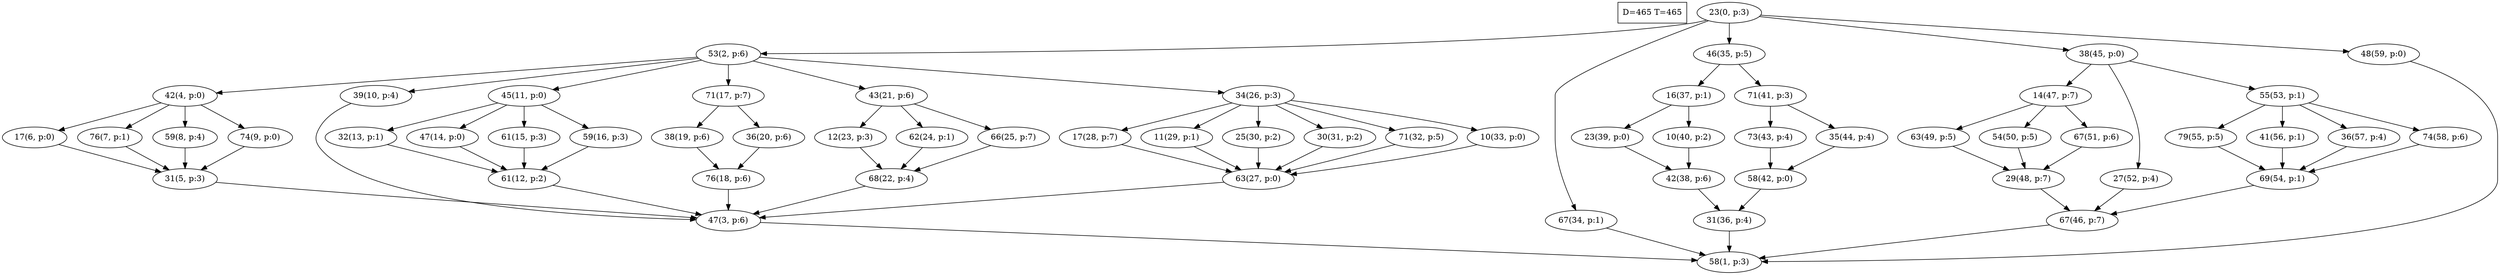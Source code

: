 digraph Task {
i [shape=box, label="D=465 T=465"]; 
0 [label="23(0, p:3)"];
1 [label="58(1, p:3)"];
2 [label="53(2, p:6)"];
3 [label="47(3, p:6)"];
4 [label="42(4, p:0)"];
5 [label="31(5, p:3)"];
6 [label="17(6, p:0)"];
7 [label="76(7, p:1)"];
8 [label="59(8, p:4)"];
9 [label="74(9, p:0)"];
10 [label="39(10, p:4)"];
11 [label="45(11, p:0)"];
12 [label="61(12, p:2)"];
13 [label="32(13, p:1)"];
14 [label="47(14, p:0)"];
15 [label="61(15, p:3)"];
16 [label="59(16, p:3)"];
17 [label="71(17, p:7)"];
18 [label="76(18, p:6)"];
19 [label="38(19, p:6)"];
20 [label="36(20, p:6)"];
21 [label="43(21, p:6)"];
22 [label="68(22, p:4)"];
23 [label="12(23, p:3)"];
24 [label="62(24, p:1)"];
25 [label="66(25, p:7)"];
26 [label="34(26, p:3)"];
27 [label="63(27, p:0)"];
28 [label="17(28, p:7)"];
29 [label="11(29, p:1)"];
30 [label="25(30, p:2)"];
31 [label="30(31, p:2)"];
32 [label="71(32, p:5)"];
33 [label="10(33, p:0)"];
34 [label="67(34, p:1)"];
35 [label="46(35, p:5)"];
36 [label="31(36, p:4)"];
37 [label="16(37, p:1)"];
38 [label="42(38, p:6)"];
39 [label="23(39, p:0)"];
40 [label="10(40, p:2)"];
41 [label="71(41, p:3)"];
42 [label="58(42, p:0)"];
43 [label="73(43, p:4)"];
44 [label="35(44, p:4)"];
45 [label="38(45, p:0)"];
46 [label="67(46, p:7)"];
47 [label="14(47, p:7)"];
48 [label="29(48, p:7)"];
49 [label="63(49, p:5)"];
50 [label="54(50, p:5)"];
51 [label="67(51, p:6)"];
52 [label="27(52, p:4)"];
53 [label="55(53, p:1)"];
54 [label="69(54, p:1)"];
55 [label="79(55, p:5)"];
56 [label="41(56, p:1)"];
57 [label="36(57, p:4)"];
58 [label="74(58, p:6)"];
59 [label="48(59, p:0)"];
0 -> 2;
0 -> 34;
0 -> 35;
0 -> 45;
0 -> 59;
2 -> 4;
2 -> 10;
2 -> 11;
2 -> 17;
2 -> 21;
2 -> 26;
3 -> 1;
4 -> 6;
4 -> 7;
4 -> 8;
4 -> 9;
5 -> 3;
6 -> 5;
7 -> 5;
8 -> 5;
9 -> 5;
10 -> 3;
11 -> 13;
11 -> 14;
11 -> 15;
11 -> 16;
12 -> 3;
13 -> 12;
14 -> 12;
15 -> 12;
16 -> 12;
17 -> 19;
17 -> 20;
18 -> 3;
19 -> 18;
20 -> 18;
21 -> 23;
21 -> 24;
21 -> 25;
22 -> 3;
23 -> 22;
24 -> 22;
25 -> 22;
26 -> 28;
26 -> 29;
26 -> 30;
26 -> 31;
26 -> 32;
26 -> 33;
27 -> 3;
28 -> 27;
29 -> 27;
30 -> 27;
31 -> 27;
32 -> 27;
33 -> 27;
34 -> 1;
35 -> 37;
35 -> 41;
36 -> 1;
37 -> 39;
37 -> 40;
38 -> 36;
39 -> 38;
40 -> 38;
41 -> 43;
41 -> 44;
42 -> 36;
43 -> 42;
44 -> 42;
45 -> 47;
45 -> 52;
45 -> 53;
46 -> 1;
47 -> 49;
47 -> 50;
47 -> 51;
48 -> 46;
49 -> 48;
50 -> 48;
51 -> 48;
52 -> 46;
53 -> 55;
53 -> 56;
53 -> 57;
53 -> 58;
54 -> 46;
55 -> 54;
56 -> 54;
57 -> 54;
58 -> 54;
59 -> 1;
}